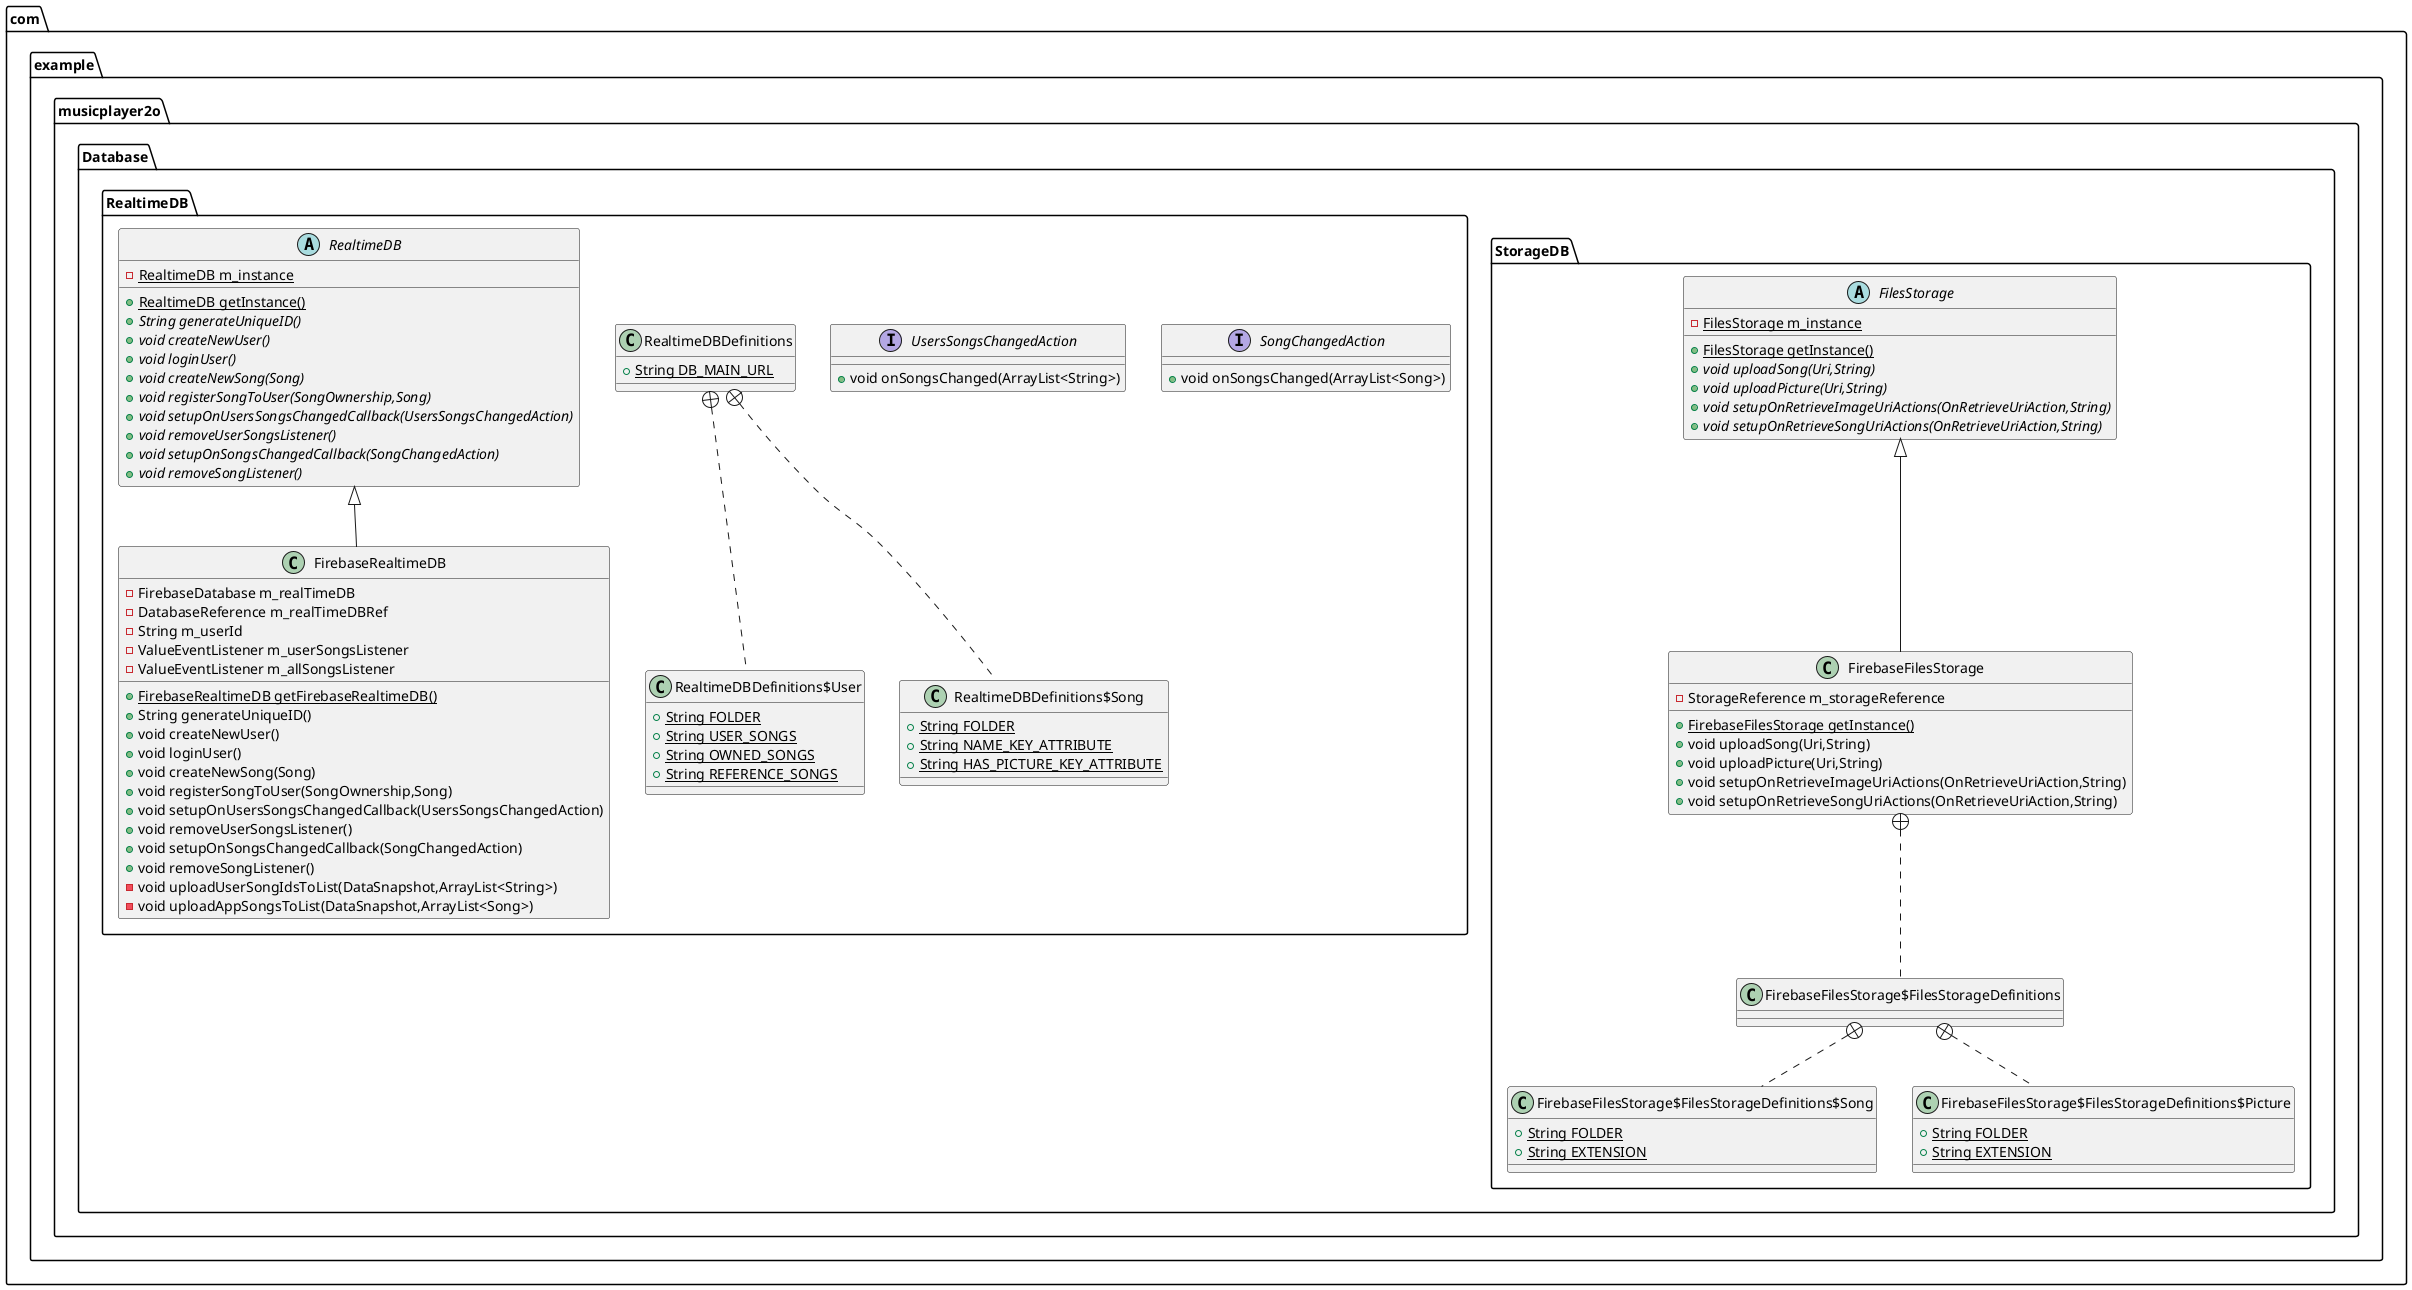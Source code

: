 @startuml
class com.example.musicplayer2o.Database.StorageDB.FirebaseFilesStorage {
- StorageReference m_storageReference
+ {static} FirebaseFilesStorage getInstance()
+ void uploadSong(Uri,String)
+ void uploadPicture(Uri,String)
+ void setupOnRetrieveImageUriActions(OnRetrieveUriAction,String)
+ void setupOnRetrieveSongUriActions(OnRetrieveUriAction,String)
}


class com.example.musicplayer2o.Database.StorageDB.FirebaseFilesStorage$FilesStorageDefinitions {
}
class com.example.musicplayer2o.Database.StorageDB.FirebaseFilesStorage$FilesStorageDefinitions$Song {
+ {static} String FOLDER
+ {static} String EXTENSION
}

class com.example.musicplayer2o.Database.StorageDB.FirebaseFilesStorage$FilesStorageDefinitions$Picture {
+ {static} String FOLDER
+ {static} String EXTENSION
}

interface com.example.musicplayer2o.Database.RealtimeDB.SongChangedAction {
+ void onSongsChanged(ArrayList<Song>)
}

interface com.example.musicplayer2o.Database.RealtimeDB.UsersSongsChangedAction {
+ void onSongsChanged(ArrayList<String>)
}

class com.example.musicplayer2o.Database.RealtimeDB.FirebaseRealtimeDB {
- FirebaseDatabase m_realTimeDB
- DatabaseReference m_realTimeDBRef
- String m_userId
- ValueEventListener m_userSongsListener
- ValueEventListener m_allSongsListener
+ {static} FirebaseRealtimeDB getFirebaseRealtimeDB()
+ String generateUniqueID()
+ void createNewUser()
+ void loginUser()
+ void createNewSong(Song)
+ void registerSongToUser(SongOwnership,Song)
+ void setupOnUsersSongsChangedCallback(UsersSongsChangedAction)
+ void removeUserSongsListener()
+ void setupOnSongsChangedCallback(SongChangedAction)
+ void removeSongListener()
- void uploadUserSongIdsToList(DataSnapshot,ArrayList<String>)
- void uploadAppSongsToList(DataSnapshot,ArrayList<Song>)
}


class com.example.musicplayer2o.Database.RealtimeDB.RealtimeDBDefinitions {
+ {static} String DB_MAIN_URL
}

class com.example.musicplayer2o.Database.RealtimeDB.RealtimeDBDefinitions$User {
+ {static} String FOLDER
+ {static} String USER_SONGS
+ {static} String OWNED_SONGS
+ {static} String REFERENCE_SONGS
}

class com.example.musicplayer2o.Database.RealtimeDB.RealtimeDBDefinitions$Song {
+ {static} String FOLDER
+ {static} String NAME_KEY_ATTRIBUTE
+ {static} String HAS_PICTURE_KEY_ATTRIBUTE
}

abstract class com.example.musicplayer2o.Database.StorageDB.FilesStorage {
- {static} FilesStorage m_instance
+ {static} FilesStorage getInstance()
+ {abstract}void uploadSong(Uri,String)
+ {abstract}void uploadPicture(Uri,String)
+ {abstract}void setupOnRetrieveImageUriActions(OnRetrieveUriAction,String)
+ {abstract}void setupOnRetrieveSongUriActions(OnRetrieveUriAction,String)
}


abstract class com.example.musicplayer2o.Database.RealtimeDB.RealtimeDB {
- {static} RealtimeDB m_instance
+ {static} RealtimeDB getInstance()
+ {abstract}String generateUniqueID()
+ {abstract}void createNewUser()
+ {abstract}void loginUser()
+ {abstract}void createNewSong(Song)
+ {abstract}void registerSongToUser(SongOwnership,Song)
+ {abstract}void setupOnUsersSongsChangedCallback(UsersSongsChangedAction)
+ {abstract}void removeUserSongsListener()
+ {abstract}void setupOnSongsChangedCallback(SongChangedAction)
+ {abstract}void removeSongListener()
}




com.example.musicplayer2o.Database.StorageDB.FilesStorage <|-- com.example.musicplayer2o.Database.StorageDB.FirebaseFilesStorage
com.example.musicplayer2o.Database.StorageDB.FirebaseFilesStorage +.. com.example.musicplayer2o.Database.StorageDB.FirebaseFilesStorage$FilesStorageDefinitions
com.example.musicplayer2o.Database.StorageDB.FirebaseFilesStorage$FilesStorageDefinitions +.. com.example.musicplayer2o.Database.StorageDB.FirebaseFilesStorage$FilesStorageDefinitions$Song
com.example.musicplayer2o.Database.StorageDB.FirebaseFilesStorage$FilesStorageDefinitions +.. com.example.musicplayer2o.Database.StorageDB.FirebaseFilesStorage$FilesStorageDefinitions$Picture
com.example.musicplayer2o.Database.RealtimeDB.RealtimeDB <|-- com.example.musicplayer2o.Database.RealtimeDB.FirebaseRealtimeDB
com.example.musicplayer2o.Database.RealtimeDB.RealtimeDBDefinitions +.. com.example.musicplayer2o.Database.RealtimeDB.RealtimeDBDefinitions$User
com.example.musicplayer2o.Database.RealtimeDB.RealtimeDBDefinitions +.. com.example.musicplayer2o.Database.RealtimeDB.RealtimeDBDefinitions$Song
@enduml